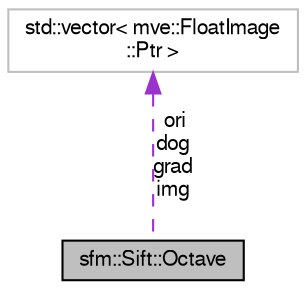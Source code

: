 digraph "sfm::Sift::Octave"
{
  edge [fontname="FreeSans",fontsize="10",labelfontname="FreeSans",labelfontsize="10"];
  node [fontname="FreeSans",fontsize="10",shape=record];
  Node0 [label="sfm::Sift::Octave",height=0.2,width=0.4,color="black", fillcolor="grey75", style="filled", fontcolor="black"];
  Node1 -> Node0 [dir="back",color="darkorchid3",fontsize="10",style="dashed",label=" ori\ndog\ngrad\nimg" ,fontname="FreeSans"];
  Node1 [label="std::vector\< mve::FloatImage\l::Ptr \>",height=0.2,width=0.4,color="grey75", fillcolor="white", style="filled"];
}
